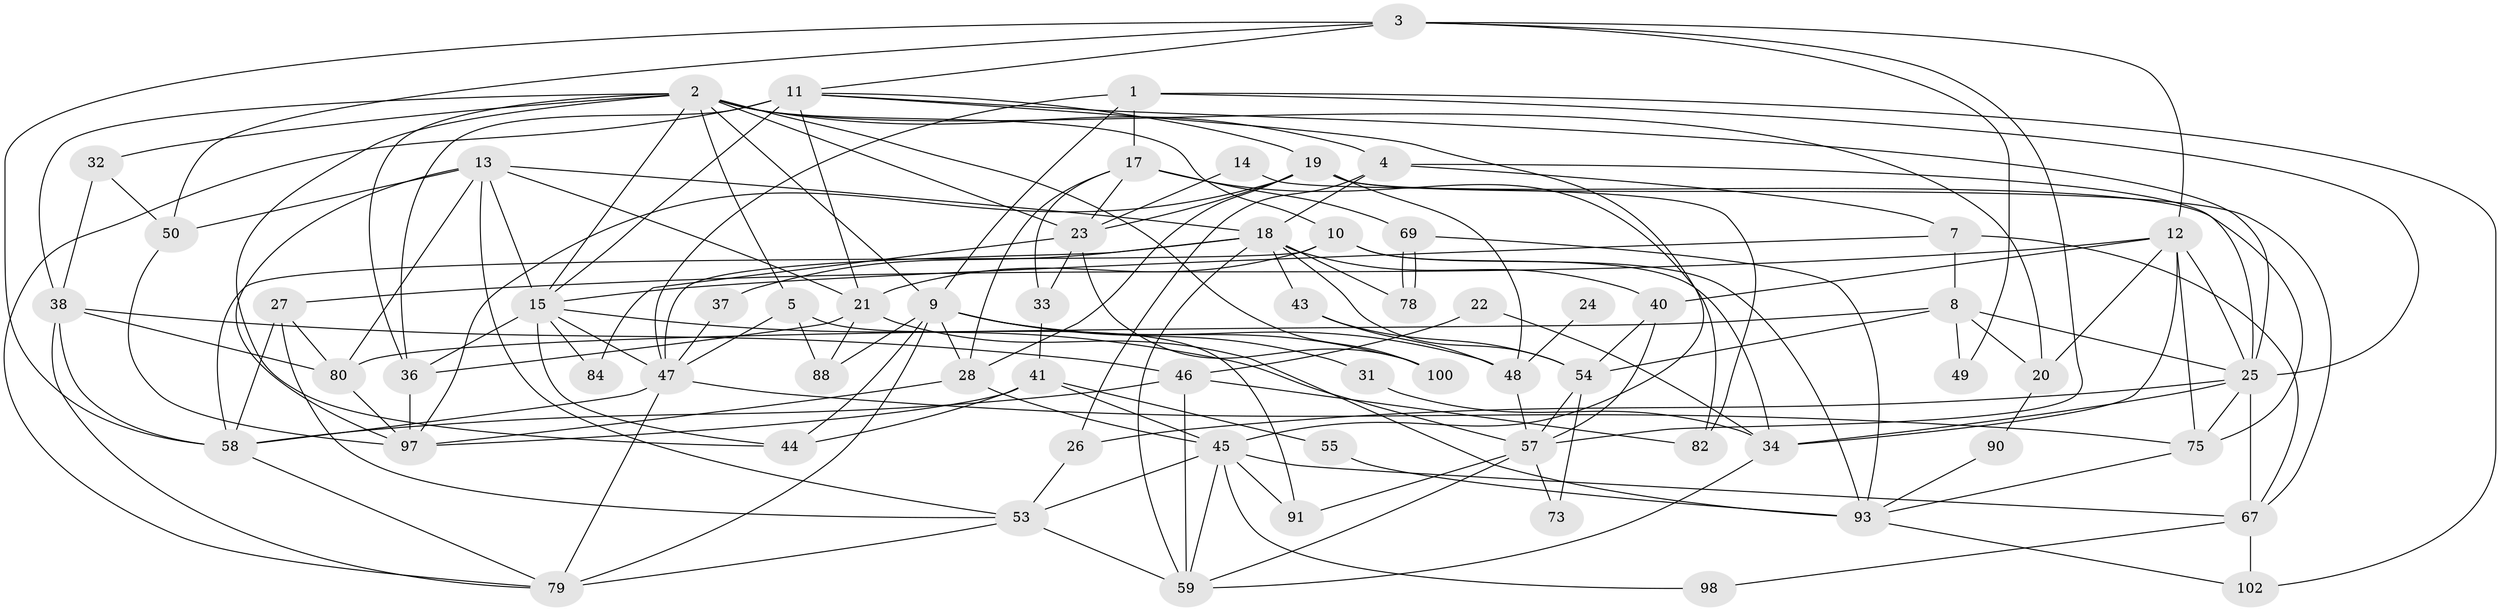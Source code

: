// Generated by graph-tools (version 1.1) at 2025/52/02/27/25 19:52:06]
// undirected, 66 vertices, 164 edges
graph export_dot {
graph [start="1"]
  node [color=gray90,style=filled];
  1 [super="+68"];
  2 [super="+65"];
  3 [super="+16"];
  4 [super="+6"];
  5;
  7;
  8 [super="+62"];
  9 [super="+52"];
  10 [super="+103"];
  11 [super="+64"];
  12 [super="+63"];
  13 [super="+51"];
  14;
  15 [super="+66"];
  17;
  18 [super="+35"];
  19 [super="+77"];
  20;
  21 [super="+29"];
  22;
  23 [super="+71"];
  24;
  25 [super="+30"];
  26;
  27;
  28 [super="+76"];
  31;
  32;
  33;
  34 [super="+86"];
  36 [super="+104"];
  37;
  38 [super="+39"];
  40 [super="+61"];
  41 [super="+42"];
  43;
  44;
  45 [super="+72"];
  46 [super="+85"];
  47 [super="+70"];
  48 [super="+87"];
  49;
  50 [super="+99"];
  53 [super="+56"];
  54 [super="+94"];
  55 [super="+60"];
  57;
  58 [super="+74"];
  59 [super="+81"];
  67 [super="+83"];
  69;
  73;
  75 [super="+92"];
  78;
  79 [super="+89"];
  80 [super="+96"];
  82;
  84;
  88;
  90;
  91;
  93 [super="+95"];
  97 [super="+101"];
  98;
  100;
  102;
  1 -- 17;
  1 -- 25;
  1 -- 9;
  1 -- 102;
  1 -- 47;
  2 -- 5;
  2 -- 23;
  2 -- 32;
  2 -- 36;
  2 -- 44;
  2 -- 100;
  2 -- 9;
  2 -- 20;
  2 -- 38;
  2 -- 10;
  2 -- 15;
  2 -- 4;
  3 -- 11;
  3 -- 49;
  3 -- 50;
  3 -- 57;
  3 -- 12;
  3 -- 58;
  4 -- 7;
  4 -- 26;
  4 -- 18;
  4 -- 25;
  5 -- 91;
  5 -- 88;
  5 -- 47;
  7 -- 67;
  7 -- 8;
  7 -- 15;
  8 -- 49;
  8 -- 20;
  8 -- 54;
  8 -- 25;
  8 -- 80;
  9 -- 31;
  9 -- 88;
  9 -- 79;
  9 -- 100;
  9 -- 44;
  9 -- 48;
  9 -- 28;
  10 -- 21;
  10 -- 34;
  10 -- 93;
  10 -- 58;
  11 -- 79;
  11 -- 21;
  11 -- 25;
  11 -- 45;
  11 -- 15;
  11 -- 36;
  11 -- 19;
  12 -- 40;
  12 -- 25;
  12 -- 34;
  12 -- 20;
  12 -- 27;
  12 -- 75;
  13 -- 53;
  13 -- 80;
  13 -- 50;
  13 -- 15;
  13 -- 21;
  13 -- 97;
  13 -- 18;
  14 -- 82;
  14 -- 23;
  15 -- 44;
  15 -- 36;
  15 -- 57;
  15 -- 84;
  15 -- 47;
  17 -- 69;
  17 -- 23;
  17 -- 33;
  17 -- 82;
  17 -- 28;
  18 -- 47;
  18 -- 43;
  18 -- 37;
  18 -- 54;
  18 -- 40;
  18 -- 78;
  18 -- 59;
  19 -- 48;
  19 -- 23;
  19 -- 28;
  19 -- 97;
  19 -- 75;
  19 -- 67;
  20 -- 90;
  21 -- 88;
  21 -- 93;
  21 -- 36;
  22 -- 34;
  22 -- 46;
  23 -- 33;
  23 -- 100;
  23 -- 84;
  24 -- 48 [weight=2];
  25 -- 34;
  25 -- 67;
  25 -- 26;
  25 -- 75;
  26 -- 53;
  27 -- 58;
  27 -- 53;
  27 -- 80;
  28 -- 97;
  28 -- 45;
  31 -- 34;
  32 -- 38;
  32 -- 50;
  33 -- 41;
  34 -- 59;
  36 -- 97;
  37 -- 47;
  38 -- 58;
  38 -- 46;
  38 -- 79;
  38 -- 80;
  40 -- 57 [weight=2];
  40 -- 54;
  41 -- 44;
  41 -- 45;
  41 -- 55;
  41 -- 97;
  43 -- 48;
  43 -- 54;
  45 -- 59;
  45 -- 67;
  45 -- 98;
  45 -- 53;
  45 -- 91;
  46 -- 82;
  46 -- 58;
  46 -- 59;
  47 -- 75;
  47 -- 58;
  47 -- 79;
  48 -- 57;
  50 -- 97;
  53 -- 59;
  53 -- 79;
  54 -- 57;
  54 -- 73;
  55 -- 93 [weight=2];
  57 -- 73;
  57 -- 91;
  57 -- 59;
  58 -- 79;
  67 -- 98;
  67 -- 102;
  69 -- 78;
  69 -- 78;
  69 -- 93;
  75 -- 93;
  80 -- 97;
  90 -- 93;
  93 -- 102;
}
